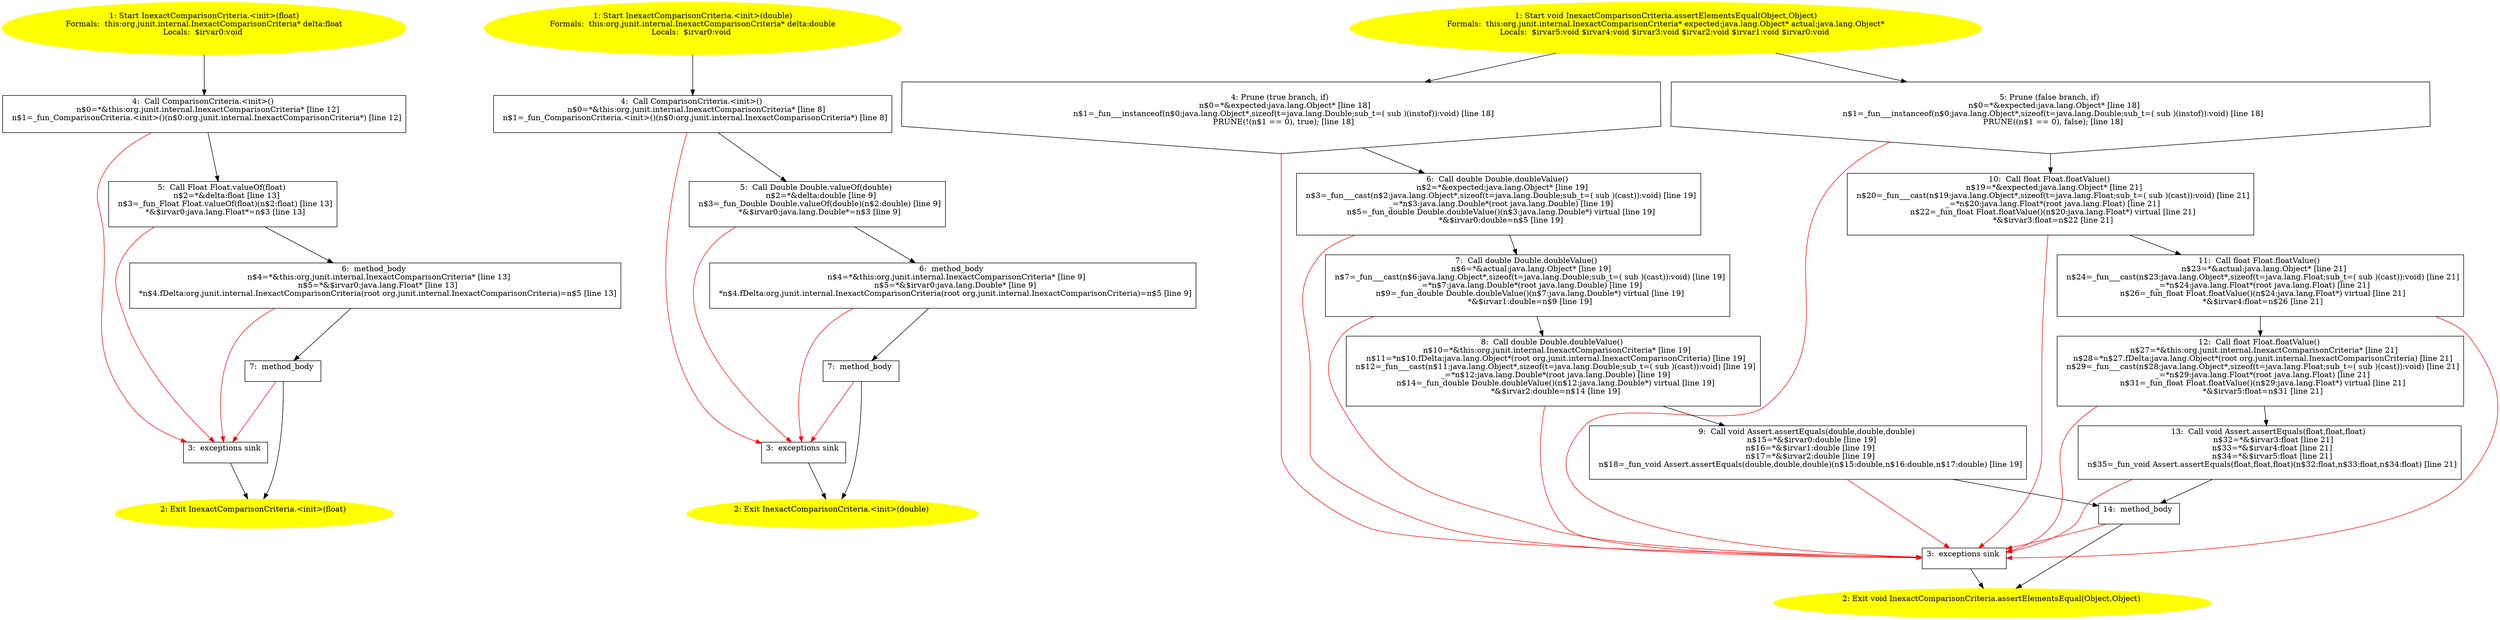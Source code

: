/* @generated */
digraph cfg {
"org.junit.internal.InexactComparisonCriteria.<init>(float).bc1a6521775bfee8e327230035d81e84_1" [label="1: Start InexactComparisonCriteria.<init>(float)\nFormals:  this:org.junit.internal.InexactComparisonCriteria* delta:float\nLocals:  $irvar0:void \n  " color=yellow style=filled]
	

	 "org.junit.internal.InexactComparisonCriteria.<init>(float).bc1a6521775bfee8e327230035d81e84_1" -> "org.junit.internal.InexactComparisonCriteria.<init>(float).bc1a6521775bfee8e327230035d81e84_4" ;
"org.junit.internal.InexactComparisonCriteria.<init>(float).bc1a6521775bfee8e327230035d81e84_2" [label="2: Exit InexactComparisonCriteria.<init>(float) \n  " color=yellow style=filled]
	

"org.junit.internal.InexactComparisonCriteria.<init>(float).bc1a6521775bfee8e327230035d81e84_3" [label="3:  exceptions sink \n  " shape="box"]
	

	 "org.junit.internal.InexactComparisonCriteria.<init>(float).bc1a6521775bfee8e327230035d81e84_3" -> "org.junit.internal.InexactComparisonCriteria.<init>(float).bc1a6521775bfee8e327230035d81e84_2" ;
"org.junit.internal.InexactComparisonCriteria.<init>(float).bc1a6521775bfee8e327230035d81e84_4" [label="4:  Call ComparisonCriteria.<init>() \n   n$0=*&this:org.junit.internal.InexactComparisonCriteria* [line 12]\n  n$1=_fun_ComparisonCriteria.<init>()(n$0:org.junit.internal.InexactComparisonCriteria*) [line 12]\n " shape="box"]
	

	 "org.junit.internal.InexactComparisonCriteria.<init>(float).bc1a6521775bfee8e327230035d81e84_4" -> "org.junit.internal.InexactComparisonCriteria.<init>(float).bc1a6521775bfee8e327230035d81e84_5" ;
	 "org.junit.internal.InexactComparisonCriteria.<init>(float).bc1a6521775bfee8e327230035d81e84_4" -> "org.junit.internal.InexactComparisonCriteria.<init>(float).bc1a6521775bfee8e327230035d81e84_3" [color="red" ];
"org.junit.internal.InexactComparisonCriteria.<init>(float).bc1a6521775bfee8e327230035d81e84_5" [label="5:  Call Float Float.valueOf(float) \n   n$2=*&delta:float [line 13]\n  n$3=_fun_Float Float.valueOf(float)(n$2:float) [line 13]\n  *&$irvar0:java.lang.Float*=n$3 [line 13]\n " shape="box"]
	

	 "org.junit.internal.InexactComparisonCriteria.<init>(float).bc1a6521775bfee8e327230035d81e84_5" -> "org.junit.internal.InexactComparisonCriteria.<init>(float).bc1a6521775bfee8e327230035d81e84_6" ;
	 "org.junit.internal.InexactComparisonCriteria.<init>(float).bc1a6521775bfee8e327230035d81e84_5" -> "org.junit.internal.InexactComparisonCriteria.<init>(float).bc1a6521775bfee8e327230035d81e84_3" [color="red" ];
"org.junit.internal.InexactComparisonCriteria.<init>(float).bc1a6521775bfee8e327230035d81e84_6" [label="6:  method_body \n   n$4=*&this:org.junit.internal.InexactComparisonCriteria* [line 13]\n  n$5=*&$irvar0:java.lang.Float* [line 13]\n  *n$4.fDelta:org.junit.internal.InexactComparisonCriteria(root org.junit.internal.InexactComparisonCriteria)=n$5 [line 13]\n " shape="box"]
	

	 "org.junit.internal.InexactComparisonCriteria.<init>(float).bc1a6521775bfee8e327230035d81e84_6" -> "org.junit.internal.InexactComparisonCriteria.<init>(float).bc1a6521775bfee8e327230035d81e84_7" ;
	 "org.junit.internal.InexactComparisonCriteria.<init>(float).bc1a6521775bfee8e327230035d81e84_6" -> "org.junit.internal.InexactComparisonCriteria.<init>(float).bc1a6521775bfee8e327230035d81e84_3" [color="red" ];
"org.junit.internal.InexactComparisonCriteria.<init>(float).bc1a6521775bfee8e327230035d81e84_7" [label="7:  method_body \n  " shape="box"]
	

	 "org.junit.internal.InexactComparisonCriteria.<init>(float).bc1a6521775bfee8e327230035d81e84_7" -> "org.junit.internal.InexactComparisonCriteria.<init>(float).bc1a6521775bfee8e327230035d81e84_2" ;
	 "org.junit.internal.InexactComparisonCriteria.<init>(float).bc1a6521775bfee8e327230035d81e84_7" -> "org.junit.internal.InexactComparisonCriteria.<init>(float).bc1a6521775bfee8e327230035d81e84_3" [color="red" ];
"org.junit.internal.InexactComparisonCriteria.<init>(double).cb161d47136485b380da4feb4500b288_1" [label="1: Start InexactComparisonCriteria.<init>(double)\nFormals:  this:org.junit.internal.InexactComparisonCriteria* delta:double\nLocals:  $irvar0:void \n  " color=yellow style=filled]
	

	 "org.junit.internal.InexactComparisonCriteria.<init>(double).cb161d47136485b380da4feb4500b288_1" -> "org.junit.internal.InexactComparisonCriteria.<init>(double).cb161d47136485b380da4feb4500b288_4" ;
"org.junit.internal.InexactComparisonCriteria.<init>(double).cb161d47136485b380da4feb4500b288_2" [label="2: Exit InexactComparisonCriteria.<init>(double) \n  " color=yellow style=filled]
	

"org.junit.internal.InexactComparisonCriteria.<init>(double).cb161d47136485b380da4feb4500b288_3" [label="3:  exceptions sink \n  " shape="box"]
	

	 "org.junit.internal.InexactComparisonCriteria.<init>(double).cb161d47136485b380da4feb4500b288_3" -> "org.junit.internal.InexactComparisonCriteria.<init>(double).cb161d47136485b380da4feb4500b288_2" ;
"org.junit.internal.InexactComparisonCriteria.<init>(double).cb161d47136485b380da4feb4500b288_4" [label="4:  Call ComparisonCriteria.<init>() \n   n$0=*&this:org.junit.internal.InexactComparisonCriteria* [line 8]\n  n$1=_fun_ComparisonCriteria.<init>()(n$0:org.junit.internal.InexactComparisonCriteria*) [line 8]\n " shape="box"]
	

	 "org.junit.internal.InexactComparisonCriteria.<init>(double).cb161d47136485b380da4feb4500b288_4" -> "org.junit.internal.InexactComparisonCriteria.<init>(double).cb161d47136485b380da4feb4500b288_5" ;
	 "org.junit.internal.InexactComparisonCriteria.<init>(double).cb161d47136485b380da4feb4500b288_4" -> "org.junit.internal.InexactComparisonCriteria.<init>(double).cb161d47136485b380da4feb4500b288_3" [color="red" ];
"org.junit.internal.InexactComparisonCriteria.<init>(double).cb161d47136485b380da4feb4500b288_5" [label="5:  Call Double Double.valueOf(double) \n   n$2=*&delta:double [line 9]\n  n$3=_fun_Double Double.valueOf(double)(n$2:double) [line 9]\n  *&$irvar0:java.lang.Double*=n$3 [line 9]\n " shape="box"]
	

	 "org.junit.internal.InexactComparisonCriteria.<init>(double).cb161d47136485b380da4feb4500b288_5" -> "org.junit.internal.InexactComparisonCriteria.<init>(double).cb161d47136485b380da4feb4500b288_6" ;
	 "org.junit.internal.InexactComparisonCriteria.<init>(double).cb161d47136485b380da4feb4500b288_5" -> "org.junit.internal.InexactComparisonCriteria.<init>(double).cb161d47136485b380da4feb4500b288_3" [color="red" ];
"org.junit.internal.InexactComparisonCriteria.<init>(double).cb161d47136485b380da4feb4500b288_6" [label="6:  method_body \n   n$4=*&this:org.junit.internal.InexactComparisonCriteria* [line 9]\n  n$5=*&$irvar0:java.lang.Double* [line 9]\n  *n$4.fDelta:org.junit.internal.InexactComparisonCriteria(root org.junit.internal.InexactComparisonCriteria)=n$5 [line 9]\n " shape="box"]
	

	 "org.junit.internal.InexactComparisonCriteria.<init>(double).cb161d47136485b380da4feb4500b288_6" -> "org.junit.internal.InexactComparisonCriteria.<init>(double).cb161d47136485b380da4feb4500b288_7" ;
	 "org.junit.internal.InexactComparisonCriteria.<init>(double).cb161d47136485b380da4feb4500b288_6" -> "org.junit.internal.InexactComparisonCriteria.<init>(double).cb161d47136485b380da4feb4500b288_3" [color="red" ];
"org.junit.internal.InexactComparisonCriteria.<init>(double).cb161d47136485b380da4feb4500b288_7" [label="7:  method_body \n  " shape="box"]
	

	 "org.junit.internal.InexactComparisonCriteria.<init>(double).cb161d47136485b380da4feb4500b288_7" -> "org.junit.internal.InexactComparisonCriteria.<init>(double).cb161d47136485b380da4feb4500b288_2" ;
	 "org.junit.internal.InexactComparisonCriteria.<init>(double).cb161d47136485b380da4feb4500b288_7" -> "org.junit.internal.InexactComparisonCriteria.<init>(double).cb161d47136485b380da4feb4500b288_3" [color="red" ];
"org.junit.internal.InexactComparisonCriteria.assertElementsEqual(java.lang.Object,java.lang.Object):.fe9f1c5ea3457aa8bfa03014819abb1f_1" [label="1: Start void InexactComparisonCriteria.assertElementsEqual(Object,Object)\nFormals:  this:org.junit.internal.InexactComparisonCriteria* expected:java.lang.Object* actual:java.lang.Object*\nLocals:  $irvar5:void $irvar4:void $irvar3:void $irvar2:void $irvar1:void $irvar0:void \n  " color=yellow style=filled]
	

	 "org.junit.internal.InexactComparisonCriteria.assertElementsEqual(java.lang.Object,java.lang.Object):.fe9f1c5ea3457aa8bfa03014819abb1f_1" -> "org.junit.internal.InexactComparisonCriteria.assertElementsEqual(java.lang.Object,java.lang.Object):.fe9f1c5ea3457aa8bfa03014819abb1f_4" ;
	 "org.junit.internal.InexactComparisonCriteria.assertElementsEqual(java.lang.Object,java.lang.Object):.fe9f1c5ea3457aa8bfa03014819abb1f_1" -> "org.junit.internal.InexactComparisonCriteria.assertElementsEqual(java.lang.Object,java.lang.Object):.fe9f1c5ea3457aa8bfa03014819abb1f_5" ;
"org.junit.internal.InexactComparisonCriteria.assertElementsEqual(java.lang.Object,java.lang.Object):.fe9f1c5ea3457aa8bfa03014819abb1f_2" [label="2: Exit void InexactComparisonCriteria.assertElementsEqual(Object,Object) \n  " color=yellow style=filled]
	

"org.junit.internal.InexactComparisonCriteria.assertElementsEqual(java.lang.Object,java.lang.Object):.fe9f1c5ea3457aa8bfa03014819abb1f_3" [label="3:  exceptions sink \n  " shape="box"]
	

	 "org.junit.internal.InexactComparisonCriteria.assertElementsEqual(java.lang.Object,java.lang.Object):.fe9f1c5ea3457aa8bfa03014819abb1f_3" -> "org.junit.internal.InexactComparisonCriteria.assertElementsEqual(java.lang.Object,java.lang.Object):.fe9f1c5ea3457aa8bfa03014819abb1f_2" ;
"org.junit.internal.InexactComparisonCriteria.assertElementsEqual(java.lang.Object,java.lang.Object):.fe9f1c5ea3457aa8bfa03014819abb1f_4" [label="4: Prune (true branch, if) \n   n$0=*&expected:java.lang.Object* [line 18]\n  n$1=_fun___instanceof(n$0:java.lang.Object*,sizeof(t=java.lang.Double;sub_t=( sub )(instof)):void) [line 18]\n  PRUNE(!(n$1 == 0), true); [line 18]\n " shape="invhouse"]
	

	 "org.junit.internal.InexactComparisonCriteria.assertElementsEqual(java.lang.Object,java.lang.Object):.fe9f1c5ea3457aa8bfa03014819abb1f_4" -> "org.junit.internal.InexactComparisonCriteria.assertElementsEqual(java.lang.Object,java.lang.Object):.fe9f1c5ea3457aa8bfa03014819abb1f_6" ;
	 "org.junit.internal.InexactComparisonCriteria.assertElementsEqual(java.lang.Object,java.lang.Object):.fe9f1c5ea3457aa8bfa03014819abb1f_4" -> "org.junit.internal.InexactComparisonCriteria.assertElementsEqual(java.lang.Object,java.lang.Object):.fe9f1c5ea3457aa8bfa03014819abb1f_3" [color="red" ];
"org.junit.internal.InexactComparisonCriteria.assertElementsEqual(java.lang.Object,java.lang.Object):.fe9f1c5ea3457aa8bfa03014819abb1f_5" [label="5: Prune (false branch, if) \n   n$0=*&expected:java.lang.Object* [line 18]\n  n$1=_fun___instanceof(n$0:java.lang.Object*,sizeof(t=java.lang.Double;sub_t=( sub )(instof)):void) [line 18]\n  PRUNE((n$1 == 0), false); [line 18]\n " shape="invhouse"]
	

	 "org.junit.internal.InexactComparisonCriteria.assertElementsEqual(java.lang.Object,java.lang.Object):.fe9f1c5ea3457aa8bfa03014819abb1f_5" -> "org.junit.internal.InexactComparisonCriteria.assertElementsEqual(java.lang.Object,java.lang.Object):.fe9f1c5ea3457aa8bfa03014819abb1f_10" ;
	 "org.junit.internal.InexactComparisonCriteria.assertElementsEqual(java.lang.Object,java.lang.Object):.fe9f1c5ea3457aa8bfa03014819abb1f_5" -> "org.junit.internal.InexactComparisonCriteria.assertElementsEqual(java.lang.Object,java.lang.Object):.fe9f1c5ea3457aa8bfa03014819abb1f_3" [color="red" ];
"org.junit.internal.InexactComparisonCriteria.assertElementsEqual(java.lang.Object,java.lang.Object):.fe9f1c5ea3457aa8bfa03014819abb1f_6" [label="6:  Call double Double.doubleValue() \n   n$2=*&expected:java.lang.Object* [line 19]\n  n$3=_fun___cast(n$2:java.lang.Object*,sizeof(t=java.lang.Double;sub_t=( sub )(cast)):void) [line 19]\n  _=*n$3:java.lang.Double*(root java.lang.Double) [line 19]\n  n$5=_fun_double Double.doubleValue()(n$3:java.lang.Double*) virtual [line 19]\n  *&$irvar0:double=n$5 [line 19]\n " shape="box"]
	

	 "org.junit.internal.InexactComparisonCriteria.assertElementsEqual(java.lang.Object,java.lang.Object):.fe9f1c5ea3457aa8bfa03014819abb1f_6" -> "org.junit.internal.InexactComparisonCriteria.assertElementsEqual(java.lang.Object,java.lang.Object):.fe9f1c5ea3457aa8bfa03014819abb1f_7" ;
	 "org.junit.internal.InexactComparisonCriteria.assertElementsEqual(java.lang.Object,java.lang.Object):.fe9f1c5ea3457aa8bfa03014819abb1f_6" -> "org.junit.internal.InexactComparisonCriteria.assertElementsEqual(java.lang.Object,java.lang.Object):.fe9f1c5ea3457aa8bfa03014819abb1f_3" [color="red" ];
"org.junit.internal.InexactComparisonCriteria.assertElementsEqual(java.lang.Object,java.lang.Object):.fe9f1c5ea3457aa8bfa03014819abb1f_7" [label="7:  Call double Double.doubleValue() \n   n$6=*&actual:java.lang.Object* [line 19]\n  n$7=_fun___cast(n$6:java.lang.Object*,sizeof(t=java.lang.Double;sub_t=( sub )(cast)):void) [line 19]\n  _=*n$7:java.lang.Double*(root java.lang.Double) [line 19]\n  n$9=_fun_double Double.doubleValue()(n$7:java.lang.Double*) virtual [line 19]\n  *&$irvar1:double=n$9 [line 19]\n " shape="box"]
	

	 "org.junit.internal.InexactComparisonCriteria.assertElementsEqual(java.lang.Object,java.lang.Object):.fe9f1c5ea3457aa8bfa03014819abb1f_7" -> "org.junit.internal.InexactComparisonCriteria.assertElementsEqual(java.lang.Object,java.lang.Object):.fe9f1c5ea3457aa8bfa03014819abb1f_8" ;
	 "org.junit.internal.InexactComparisonCriteria.assertElementsEqual(java.lang.Object,java.lang.Object):.fe9f1c5ea3457aa8bfa03014819abb1f_7" -> "org.junit.internal.InexactComparisonCriteria.assertElementsEqual(java.lang.Object,java.lang.Object):.fe9f1c5ea3457aa8bfa03014819abb1f_3" [color="red" ];
"org.junit.internal.InexactComparisonCriteria.assertElementsEqual(java.lang.Object,java.lang.Object):.fe9f1c5ea3457aa8bfa03014819abb1f_8" [label="8:  Call double Double.doubleValue() \n   n$10=*&this:org.junit.internal.InexactComparisonCriteria* [line 19]\n  n$11=*n$10.fDelta:java.lang.Object*(root org.junit.internal.InexactComparisonCriteria) [line 19]\n  n$12=_fun___cast(n$11:java.lang.Object*,sizeof(t=java.lang.Double;sub_t=( sub )(cast)):void) [line 19]\n  _=*n$12:java.lang.Double*(root java.lang.Double) [line 19]\n  n$14=_fun_double Double.doubleValue()(n$12:java.lang.Double*) virtual [line 19]\n  *&$irvar2:double=n$14 [line 19]\n " shape="box"]
	

	 "org.junit.internal.InexactComparisonCriteria.assertElementsEqual(java.lang.Object,java.lang.Object):.fe9f1c5ea3457aa8bfa03014819abb1f_8" -> "org.junit.internal.InexactComparisonCriteria.assertElementsEqual(java.lang.Object,java.lang.Object):.fe9f1c5ea3457aa8bfa03014819abb1f_9" ;
	 "org.junit.internal.InexactComparisonCriteria.assertElementsEqual(java.lang.Object,java.lang.Object):.fe9f1c5ea3457aa8bfa03014819abb1f_8" -> "org.junit.internal.InexactComparisonCriteria.assertElementsEqual(java.lang.Object,java.lang.Object):.fe9f1c5ea3457aa8bfa03014819abb1f_3" [color="red" ];
"org.junit.internal.InexactComparisonCriteria.assertElementsEqual(java.lang.Object,java.lang.Object):.fe9f1c5ea3457aa8bfa03014819abb1f_9" [label="9:  Call void Assert.assertEquals(double,double,double) \n   n$15=*&$irvar0:double [line 19]\n  n$16=*&$irvar1:double [line 19]\n  n$17=*&$irvar2:double [line 19]\n  n$18=_fun_void Assert.assertEquals(double,double,double)(n$15:double,n$16:double,n$17:double) [line 19]\n " shape="box"]
	

	 "org.junit.internal.InexactComparisonCriteria.assertElementsEqual(java.lang.Object,java.lang.Object):.fe9f1c5ea3457aa8bfa03014819abb1f_9" -> "org.junit.internal.InexactComparisonCriteria.assertElementsEqual(java.lang.Object,java.lang.Object):.fe9f1c5ea3457aa8bfa03014819abb1f_14" ;
	 "org.junit.internal.InexactComparisonCriteria.assertElementsEqual(java.lang.Object,java.lang.Object):.fe9f1c5ea3457aa8bfa03014819abb1f_9" -> "org.junit.internal.InexactComparisonCriteria.assertElementsEqual(java.lang.Object,java.lang.Object):.fe9f1c5ea3457aa8bfa03014819abb1f_3" [color="red" ];
"org.junit.internal.InexactComparisonCriteria.assertElementsEqual(java.lang.Object,java.lang.Object):.fe9f1c5ea3457aa8bfa03014819abb1f_10" [label="10:  Call float Float.floatValue() \n   n$19=*&expected:java.lang.Object* [line 21]\n  n$20=_fun___cast(n$19:java.lang.Object*,sizeof(t=java.lang.Float;sub_t=( sub )(cast)):void) [line 21]\n  _=*n$20:java.lang.Float*(root java.lang.Float) [line 21]\n  n$22=_fun_float Float.floatValue()(n$20:java.lang.Float*) virtual [line 21]\n  *&$irvar3:float=n$22 [line 21]\n " shape="box"]
	

	 "org.junit.internal.InexactComparisonCriteria.assertElementsEqual(java.lang.Object,java.lang.Object):.fe9f1c5ea3457aa8bfa03014819abb1f_10" -> "org.junit.internal.InexactComparisonCriteria.assertElementsEqual(java.lang.Object,java.lang.Object):.fe9f1c5ea3457aa8bfa03014819abb1f_11" ;
	 "org.junit.internal.InexactComparisonCriteria.assertElementsEqual(java.lang.Object,java.lang.Object):.fe9f1c5ea3457aa8bfa03014819abb1f_10" -> "org.junit.internal.InexactComparisonCriteria.assertElementsEqual(java.lang.Object,java.lang.Object):.fe9f1c5ea3457aa8bfa03014819abb1f_3" [color="red" ];
"org.junit.internal.InexactComparisonCriteria.assertElementsEqual(java.lang.Object,java.lang.Object):.fe9f1c5ea3457aa8bfa03014819abb1f_11" [label="11:  Call float Float.floatValue() \n   n$23=*&actual:java.lang.Object* [line 21]\n  n$24=_fun___cast(n$23:java.lang.Object*,sizeof(t=java.lang.Float;sub_t=( sub )(cast)):void) [line 21]\n  _=*n$24:java.lang.Float*(root java.lang.Float) [line 21]\n  n$26=_fun_float Float.floatValue()(n$24:java.lang.Float*) virtual [line 21]\n  *&$irvar4:float=n$26 [line 21]\n " shape="box"]
	

	 "org.junit.internal.InexactComparisonCriteria.assertElementsEqual(java.lang.Object,java.lang.Object):.fe9f1c5ea3457aa8bfa03014819abb1f_11" -> "org.junit.internal.InexactComparisonCriteria.assertElementsEqual(java.lang.Object,java.lang.Object):.fe9f1c5ea3457aa8bfa03014819abb1f_12" ;
	 "org.junit.internal.InexactComparisonCriteria.assertElementsEqual(java.lang.Object,java.lang.Object):.fe9f1c5ea3457aa8bfa03014819abb1f_11" -> "org.junit.internal.InexactComparisonCriteria.assertElementsEqual(java.lang.Object,java.lang.Object):.fe9f1c5ea3457aa8bfa03014819abb1f_3" [color="red" ];
"org.junit.internal.InexactComparisonCriteria.assertElementsEqual(java.lang.Object,java.lang.Object):.fe9f1c5ea3457aa8bfa03014819abb1f_12" [label="12:  Call float Float.floatValue() \n   n$27=*&this:org.junit.internal.InexactComparisonCriteria* [line 21]\n  n$28=*n$27.fDelta:java.lang.Object*(root org.junit.internal.InexactComparisonCriteria) [line 21]\n  n$29=_fun___cast(n$28:java.lang.Object*,sizeof(t=java.lang.Float;sub_t=( sub )(cast)):void) [line 21]\n  _=*n$29:java.lang.Float*(root java.lang.Float) [line 21]\n  n$31=_fun_float Float.floatValue()(n$29:java.lang.Float*) virtual [line 21]\n  *&$irvar5:float=n$31 [line 21]\n " shape="box"]
	

	 "org.junit.internal.InexactComparisonCriteria.assertElementsEqual(java.lang.Object,java.lang.Object):.fe9f1c5ea3457aa8bfa03014819abb1f_12" -> "org.junit.internal.InexactComparisonCriteria.assertElementsEqual(java.lang.Object,java.lang.Object):.fe9f1c5ea3457aa8bfa03014819abb1f_13" ;
	 "org.junit.internal.InexactComparisonCriteria.assertElementsEqual(java.lang.Object,java.lang.Object):.fe9f1c5ea3457aa8bfa03014819abb1f_12" -> "org.junit.internal.InexactComparisonCriteria.assertElementsEqual(java.lang.Object,java.lang.Object):.fe9f1c5ea3457aa8bfa03014819abb1f_3" [color="red" ];
"org.junit.internal.InexactComparisonCriteria.assertElementsEqual(java.lang.Object,java.lang.Object):.fe9f1c5ea3457aa8bfa03014819abb1f_13" [label="13:  Call void Assert.assertEquals(float,float,float) \n   n$32=*&$irvar3:float [line 21]\n  n$33=*&$irvar4:float [line 21]\n  n$34=*&$irvar5:float [line 21]\n  n$35=_fun_void Assert.assertEquals(float,float,float)(n$32:float,n$33:float,n$34:float) [line 21]\n " shape="box"]
	

	 "org.junit.internal.InexactComparisonCriteria.assertElementsEqual(java.lang.Object,java.lang.Object):.fe9f1c5ea3457aa8bfa03014819abb1f_13" -> "org.junit.internal.InexactComparisonCriteria.assertElementsEqual(java.lang.Object,java.lang.Object):.fe9f1c5ea3457aa8bfa03014819abb1f_14" ;
	 "org.junit.internal.InexactComparisonCriteria.assertElementsEqual(java.lang.Object,java.lang.Object):.fe9f1c5ea3457aa8bfa03014819abb1f_13" -> "org.junit.internal.InexactComparisonCriteria.assertElementsEqual(java.lang.Object,java.lang.Object):.fe9f1c5ea3457aa8bfa03014819abb1f_3" [color="red" ];
"org.junit.internal.InexactComparisonCriteria.assertElementsEqual(java.lang.Object,java.lang.Object):.fe9f1c5ea3457aa8bfa03014819abb1f_14" [label="14:  method_body \n  " shape="box"]
	

	 "org.junit.internal.InexactComparisonCriteria.assertElementsEqual(java.lang.Object,java.lang.Object):.fe9f1c5ea3457aa8bfa03014819abb1f_14" -> "org.junit.internal.InexactComparisonCriteria.assertElementsEqual(java.lang.Object,java.lang.Object):.fe9f1c5ea3457aa8bfa03014819abb1f_2" ;
	 "org.junit.internal.InexactComparisonCriteria.assertElementsEqual(java.lang.Object,java.lang.Object):.fe9f1c5ea3457aa8bfa03014819abb1f_14" -> "org.junit.internal.InexactComparisonCriteria.assertElementsEqual(java.lang.Object,java.lang.Object):.fe9f1c5ea3457aa8bfa03014819abb1f_3" [color="red" ];
}
